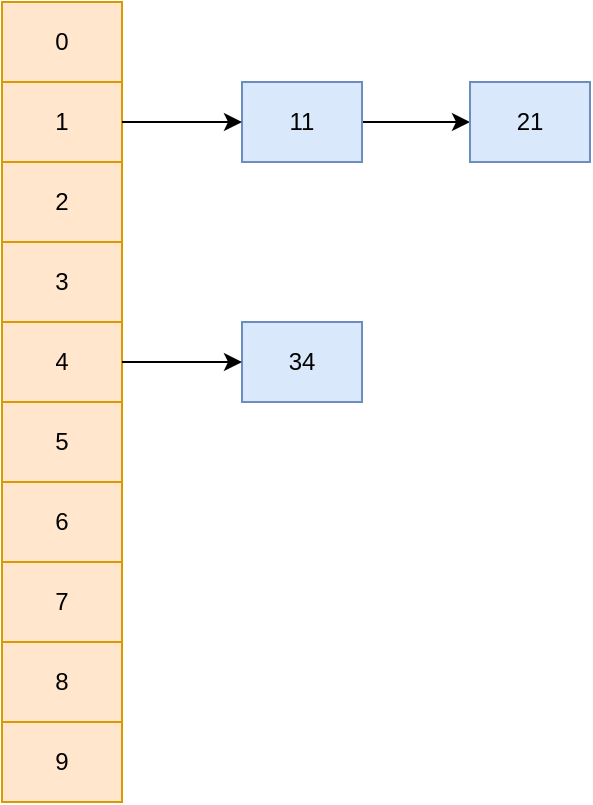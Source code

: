 <mxfile version="14.6.5" type="github">
  <diagram id="dJch-wXbQDqTRvrUfrwf" name="Page-1">
    <mxGraphModel dx="946" dy="536" grid="1" gridSize="10" guides="1" tooltips="1" connect="1" arrows="1" fold="1" page="1" pageScale="1" pageWidth="827" pageHeight="1169" math="0" shadow="0">
      <root>
        <mxCell id="0" />
        <mxCell id="1" parent="0" />
        <mxCell id="99Oe7woL3stmwpvK9TVt-1" value="" style="shape=table;html=1;whiteSpace=wrap;startSize=0;container=1;collapsible=0;childLayout=tableLayout;fillColor=#ffe6cc;strokeColor=#d79b00;" vertex="1" parent="1">
          <mxGeometry x="150" y="110" width="60" height="400" as="geometry" />
        </mxCell>
        <mxCell id="99Oe7woL3stmwpvK9TVt-38" style="shape=partialRectangle;html=1;whiteSpace=wrap;collapsible=0;dropTarget=0;pointerEvents=0;fillColor=none;top=0;left=0;bottom=0;right=0;points=[[0,0.5],[1,0.5]];portConstraint=eastwest;" vertex="1" parent="99Oe7woL3stmwpvK9TVt-1">
          <mxGeometry width="60" height="40" as="geometry" />
        </mxCell>
        <mxCell id="99Oe7woL3stmwpvK9TVt-39" value="0" style="shape=partialRectangle;html=1;whiteSpace=wrap;connectable=0;fillColor=none;top=0;left=0;bottom=0;right=0;overflow=hidden;" vertex="1" parent="99Oe7woL3stmwpvK9TVt-38">
          <mxGeometry width="60" height="40" as="geometry" />
        </mxCell>
        <mxCell id="99Oe7woL3stmwpvK9TVt-26" style="shape=partialRectangle;html=1;whiteSpace=wrap;collapsible=0;dropTarget=0;pointerEvents=0;fillColor=none;top=0;left=0;bottom=0;right=0;points=[[0,0.5],[1,0.5]];portConstraint=eastwest;" vertex="1" parent="99Oe7woL3stmwpvK9TVt-1">
          <mxGeometry y="40" width="60" height="40" as="geometry" />
        </mxCell>
        <mxCell id="99Oe7woL3stmwpvK9TVt-27" value="1" style="shape=partialRectangle;html=1;whiteSpace=wrap;connectable=0;fillColor=none;top=0;left=0;bottom=0;right=0;overflow=hidden;" vertex="1" parent="99Oe7woL3stmwpvK9TVt-26">
          <mxGeometry width="60" height="40" as="geometry" />
        </mxCell>
        <mxCell id="99Oe7woL3stmwpvK9TVt-24" style="shape=partialRectangle;html=1;whiteSpace=wrap;collapsible=0;dropTarget=0;pointerEvents=0;fillColor=none;top=0;left=0;bottom=0;right=0;points=[[0,0.5],[1,0.5]];portConstraint=eastwest;" vertex="1" parent="99Oe7woL3stmwpvK9TVt-1">
          <mxGeometry y="80" width="60" height="40" as="geometry" />
        </mxCell>
        <mxCell id="99Oe7woL3stmwpvK9TVt-25" value="2" style="shape=partialRectangle;html=1;whiteSpace=wrap;connectable=0;fillColor=none;top=0;left=0;bottom=0;right=0;overflow=hidden;" vertex="1" parent="99Oe7woL3stmwpvK9TVt-24">
          <mxGeometry width="60" height="40" as="geometry" />
        </mxCell>
        <mxCell id="99Oe7woL3stmwpvK9TVt-22" style="shape=partialRectangle;html=1;whiteSpace=wrap;collapsible=0;dropTarget=0;pointerEvents=0;fillColor=none;top=0;left=0;bottom=0;right=0;points=[[0,0.5],[1,0.5]];portConstraint=eastwest;" vertex="1" parent="99Oe7woL3stmwpvK9TVt-1">
          <mxGeometry y="120" width="60" height="40" as="geometry" />
        </mxCell>
        <mxCell id="99Oe7woL3stmwpvK9TVt-23" value="3" style="shape=partialRectangle;html=1;whiteSpace=wrap;connectable=0;fillColor=none;top=0;left=0;bottom=0;right=0;overflow=hidden;" vertex="1" parent="99Oe7woL3stmwpvK9TVt-22">
          <mxGeometry width="60" height="40" as="geometry" />
        </mxCell>
        <mxCell id="99Oe7woL3stmwpvK9TVt-20" style="shape=partialRectangle;html=1;whiteSpace=wrap;collapsible=0;dropTarget=0;pointerEvents=0;fillColor=none;top=0;left=0;bottom=0;right=0;points=[[0,0.5],[1,0.5]];portConstraint=eastwest;" vertex="1" parent="99Oe7woL3stmwpvK9TVt-1">
          <mxGeometry y="160" width="60" height="40" as="geometry" />
        </mxCell>
        <mxCell id="99Oe7woL3stmwpvK9TVt-21" value="4" style="shape=partialRectangle;html=1;whiteSpace=wrap;connectable=0;fillColor=none;top=0;left=0;bottom=0;right=0;overflow=hidden;" vertex="1" parent="99Oe7woL3stmwpvK9TVt-20">
          <mxGeometry width="60" height="40" as="geometry" />
        </mxCell>
        <mxCell id="99Oe7woL3stmwpvK9TVt-18" style="shape=partialRectangle;html=1;whiteSpace=wrap;collapsible=0;dropTarget=0;pointerEvents=0;fillColor=none;top=0;left=0;bottom=0;right=0;points=[[0,0.5],[1,0.5]];portConstraint=eastwest;" vertex="1" parent="99Oe7woL3stmwpvK9TVt-1">
          <mxGeometry y="200" width="60" height="40" as="geometry" />
        </mxCell>
        <mxCell id="99Oe7woL3stmwpvK9TVt-19" value="5" style="shape=partialRectangle;html=1;whiteSpace=wrap;connectable=0;fillColor=none;top=0;left=0;bottom=0;right=0;overflow=hidden;" vertex="1" parent="99Oe7woL3stmwpvK9TVt-18">
          <mxGeometry width="60" height="40" as="geometry" />
        </mxCell>
        <mxCell id="99Oe7woL3stmwpvK9TVt-16" style="shape=partialRectangle;html=1;whiteSpace=wrap;collapsible=0;dropTarget=0;pointerEvents=0;fillColor=none;top=0;left=0;bottom=0;right=0;points=[[0,0.5],[1,0.5]];portConstraint=eastwest;" vertex="1" parent="99Oe7woL3stmwpvK9TVt-1">
          <mxGeometry y="240" width="60" height="40" as="geometry" />
        </mxCell>
        <mxCell id="99Oe7woL3stmwpvK9TVt-17" value="6" style="shape=partialRectangle;html=1;whiteSpace=wrap;connectable=0;fillColor=none;top=0;left=0;bottom=0;right=0;overflow=hidden;" vertex="1" parent="99Oe7woL3stmwpvK9TVt-16">
          <mxGeometry width="60" height="40" as="geometry" />
        </mxCell>
        <mxCell id="99Oe7woL3stmwpvK9TVt-14" style="shape=partialRectangle;html=1;whiteSpace=wrap;collapsible=0;dropTarget=0;pointerEvents=0;fillColor=none;top=0;left=0;bottom=0;right=0;points=[[0,0.5],[1,0.5]];portConstraint=eastwest;" vertex="1" parent="99Oe7woL3stmwpvK9TVt-1">
          <mxGeometry y="280" width="60" height="40" as="geometry" />
        </mxCell>
        <mxCell id="99Oe7woL3stmwpvK9TVt-15" value="7" style="shape=partialRectangle;html=1;whiteSpace=wrap;connectable=0;fillColor=none;top=0;left=0;bottom=0;right=0;overflow=hidden;" vertex="1" parent="99Oe7woL3stmwpvK9TVt-14">
          <mxGeometry width="60" height="40" as="geometry" />
        </mxCell>
        <mxCell id="99Oe7woL3stmwpvK9TVt-32" style="shape=partialRectangle;html=1;whiteSpace=wrap;collapsible=0;dropTarget=0;pointerEvents=0;fillColor=none;top=0;left=0;bottom=0;right=0;points=[[0,0.5],[1,0.5]];portConstraint=eastwest;" vertex="1" parent="99Oe7woL3stmwpvK9TVt-1">
          <mxGeometry y="320" width="60" height="40" as="geometry" />
        </mxCell>
        <mxCell id="99Oe7woL3stmwpvK9TVt-33" value="8" style="shape=partialRectangle;html=1;whiteSpace=wrap;connectable=0;fillColor=none;top=0;left=0;bottom=0;right=0;overflow=hidden;" vertex="1" parent="99Oe7woL3stmwpvK9TVt-32">
          <mxGeometry width="60" height="40" as="geometry" />
        </mxCell>
        <mxCell id="99Oe7woL3stmwpvK9TVt-34" style="shape=partialRectangle;html=1;whiteSpace=wrap;collapsible=0;dropTarget=0;pointerEvents=0;fillColor=none;top=0;left=0;bottom=0;right=0;points=[[0,0.5],[1,0.5]];portConstraint=eastwest;" vertex="1" parent="99Oe7woL3stmwpvK9TVt-1">
          <mxGeometry y="360" width="60" height="40" as="geometry" />
        </mxCell>
        <mxCell id="99Oe7woL3stmwpvK9TVt-35" value="9" style="shape=partialRectangle;html=1;whiteSpace=wrap;connectable=0;fillColor=none;top=0;left=0;bottom=0;right=0;overflow=hidden;" vertex="1" parent="99Oe7woL3stmwpvK9TVt-34">
          <mxGeometry width="60" height="40" as="geometry" />
        </mxCell>
        <mxCell id="99Oe7woL3stmwpvK9TVt-44" style="edgeStyle=orthogonalEdgeStyle;rounded=0;orthogonalLoop=1;jettySize=auto;html=1;exitX=1;exitY=0.5;exitDx=0;exitDy=0;entryX=0;entryY=0.5;entryDx=0;entryDy=0;" edge="1" parent="1" source="99Oe7woL3stmwpvK9TVt-40" target="99Oe7woL3stmwpvK9TVt-41">
          <mxGeometry relative="1" as="geometry" />
        </mxCell>
        <mxCell id="99Oe7woL3stmwpvK9TVt-40" value="11" style="rounded=0;whiteSpace=wrap;html=1;fillColor=#dae8fc;strokeColor=#6c8ebf;" vertex="1" parent="1">
          <mxGeometry x="270" y="150" width="60" height="40" as="geometry" />
        </mxCell>
        <mxCell id="99Oe7woL3stmwpvK9TVt-41" value="21" style="rounded=0;whiteSpace=wrap;html=1;fillColor=#dae8fc;strokeColor=#6c8ebf;" vertex="1" parent="1">
          <mxGeometry x="384" y="150" width="60" height="40" as="geometry" />
        </mxCell>
        <mxCell id="99Oe7woL3stmwpvK9TVt-42" value="34" style="rounded=0;whiteSpace=wrap;html=1;fillColor=#dae8fc;strokeColor=#6c8ebf;" vertex="1" parent="1">
          <mxGeometry x="270" y="270" width="60" height="40" as="geometry" />
        </mxCell>
        <mxCell id="99Oe7woL3stmwpvK9TVt-43" style="edgeStyle=orthogonalEdgeStyle;rounded=0;orthogonalLoop=1;jettySize=auto;html=1;exitX=1;exitY=0.5;exitDx=0;exitDy=0;entryX=0;entryY=0.5;entryDx=0;entryDy=0;" edge="1" parent="1" source="99Oe7woL3stmwpvK9TVt-26" target="99Oe7woL3stmwpvK9TVt-40">
          <mxGeometry relative="1" as="geometry" />
        </mxCell>
        <mxCell id="99Oe7woL3stmwpvK9TVt-45" style="edgeStyle=orthogonalEdgeStyle;rounded=0;orthogonalLoop=1;jettySize=auto;html=1;exitX=1;exitY=0.5;exitDx=0;exitDy=0;entryX=0;entryY=0.5;entryDx=0;entryDy=0;" edge="1" parent="1" source="99Oe7woL3stmwpvK9TVt-20" target="99Oe7woL3stmwpvK9TVt-42">
          <mxGeometry relative="1" as="geometry" />
        </mxCell>
      </root>
    </mxGraphModel>
  </diagram>
</mxfile>
